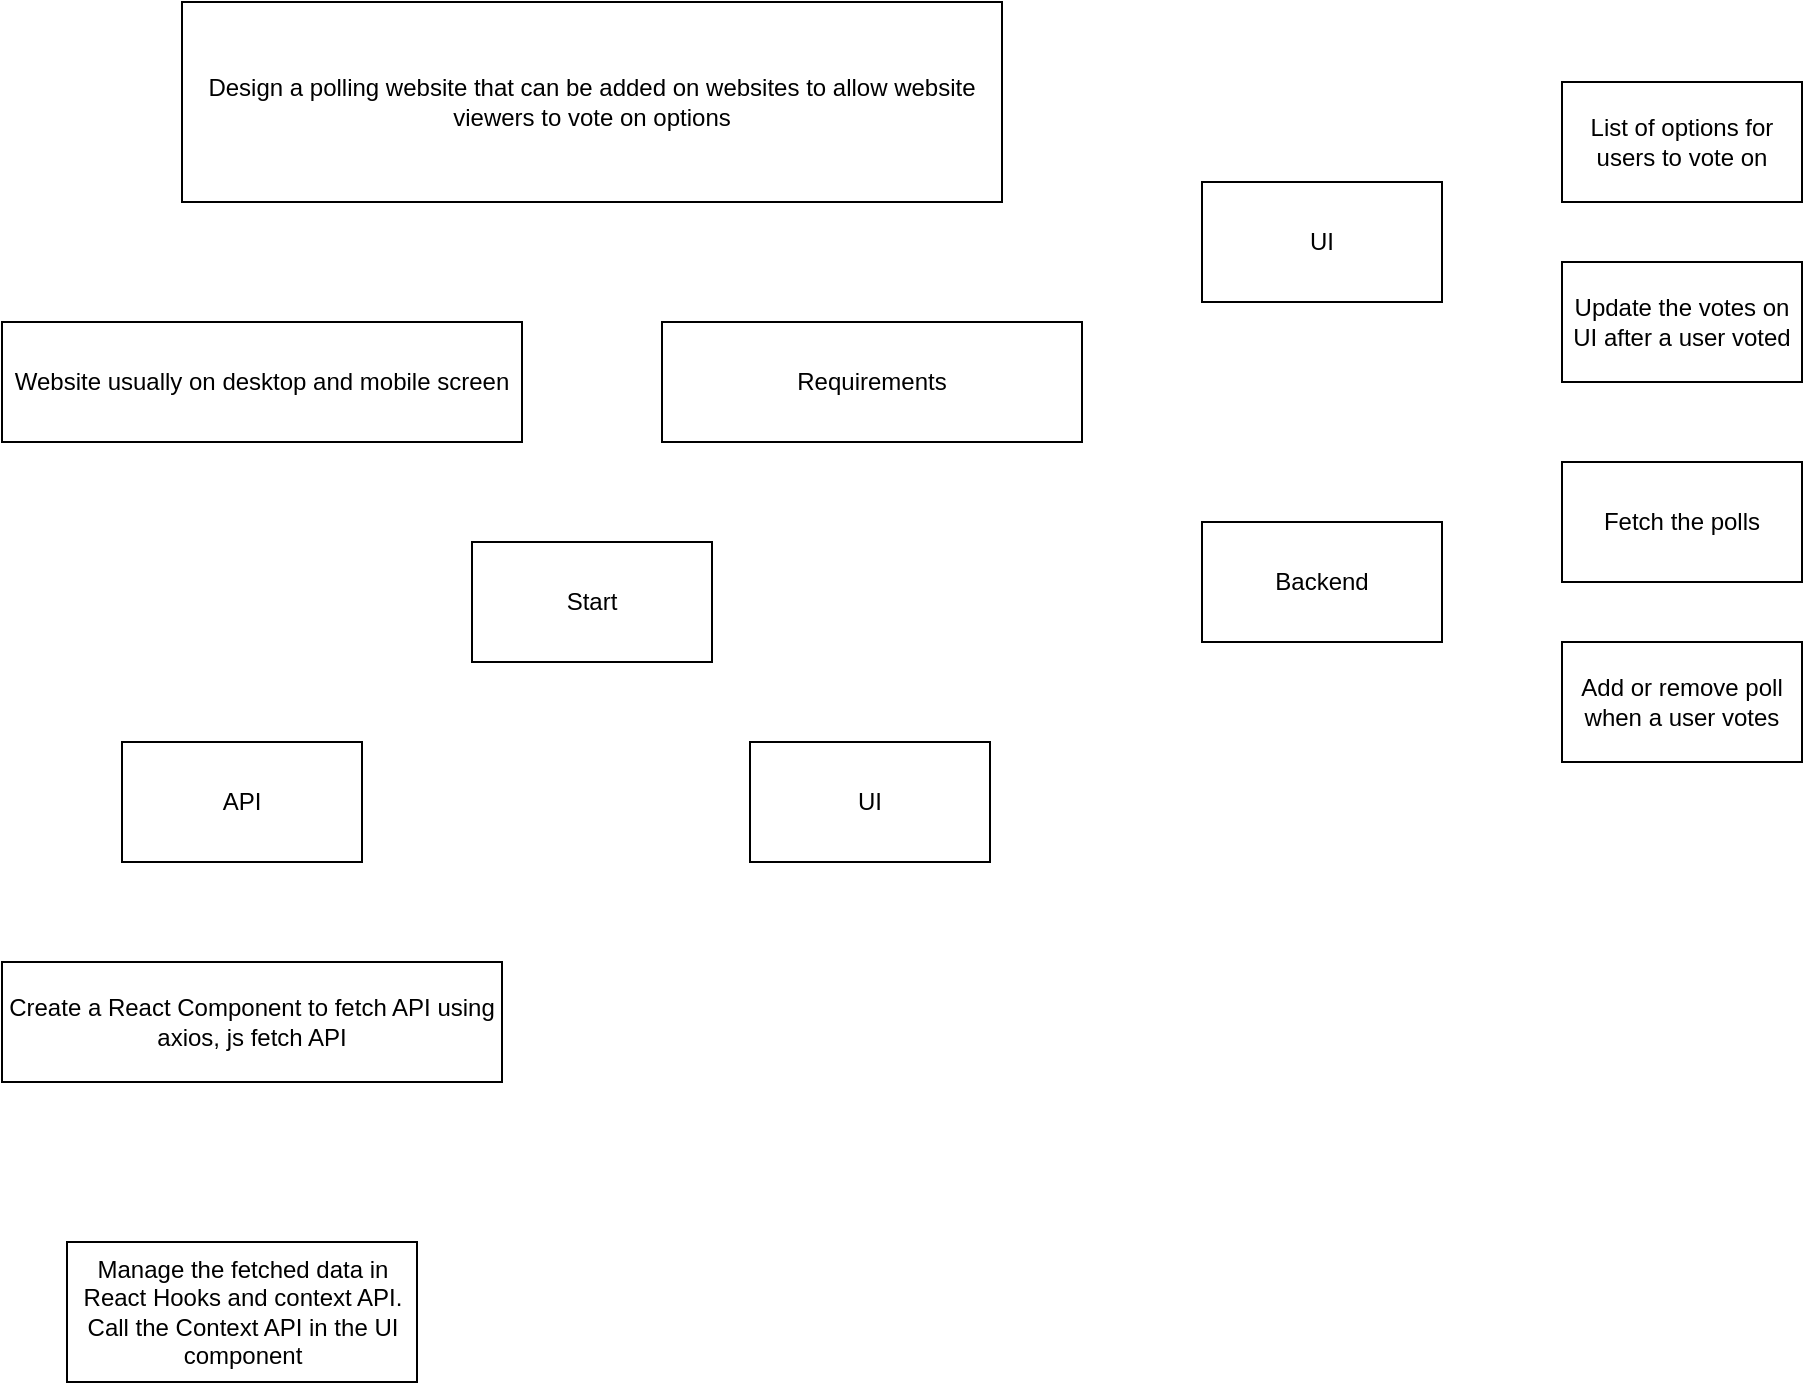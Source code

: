 <mxfile version="24.6.4" type="github">
  <diagram id="C5RBs43oDa-KdzZeNtuy" name="Page-1">
    <mxGraphModel dx="1120" dy="561" grid="1" gridSize="10" guides="1" tooltips="1" connect="1" arrows="1" fold="1" page="1" pageScale="1" pageWidth="827" pageHeight="1169" math="0" shadow="0">
      <root>
        <mxCell id="WIyWlLk6GJQsqaUBKTNV-0" />
        <mxCell id="WIyWlLk6GJQsqaUBKTNV-1" parent="WIyWlLk6GJQsqaUBKTNV-0" />
        <mxCell id="wRVD7w-d0MGF5n6nKvQk-0" value="Design a polling website that can be added on websites to allow website viewers to vote on options" style="rounded=0;whiteSpace=wrap;html=1;" vertex="1" parent="WIyWlLk6GJQsqaUBKTNV-1">
          <mxGeometry x="130" y="90" width="410" height="100" as="geometry" />
        </mxCell>
        <mxCell id="wRVD7w-d0MGF5n6nKvQk-1" value="Website usually on desktop and mobile screen" style="rounded=0;whiteSpace=wrap;html=1;" vertex="1" parent="WIyWlLk6GJQsqaUBKTNV-1">
          <mxGeometry x="40" y="250" width="260" height="60" as="geometry" />
        </mxCell>
        <mxCell id="wRVD7w-d0MGF5n6nKvQk-3" value="Requirements" style="rounded=0;whiteSpace=wrap;html=1;" vertex="1" parent="WIyWlLk6GJQsqaUBKTNV-1">
          <mxGeometry x="370" y="250" width="210" height="60" as="geometry" />
        </mxCell>
        <mxCell id="wRVD7w-d0MGF5n6nKvQk-4" value="List of options for users to vote on" style="rounded=0;whiteSpace=wrap;html=1;" vertex="1" parent="WIyWlLk6GJQsqaUBKTNV-1">
          <mxGeometry x="820" y="130" width="120" height="60" as="geometry" />
        </mxCell>
        <mxCell id="wRVD7w-d0MGF5n6nKvQk-5" value="Update the votes on UI after a user voted" style="rounded=0;whiteSpace=wrap;html=1;" vertex="1" parent="WIyWlLk6GJQsqaUBKTNV-1">
          <mxGeometry x="820" y="220" width="120" height="60" as="geometry" />
        </mxCell>
        <mxCell id="wRVD7w-d0MGF5n6nKvQk-6" value="UI" style="rounded=0;whiteSpace=wrap;html=1;" vertex="1" parent="WIyWlLk6GJQsqaUBKTNV-1">
          <mxGeometry x="640" y="180" width="120" height="60" as="geometry" />
        </mxCell>
        <mxCell id="wRVD7w-d0MGF5n6nKvQk-7" value="Backend" style="rounded=0;whiteSpace=wrap;html=1;" vertex="1" parent="WIyWlLk6GJQsqaUBKTNV-1">
          <mxGeometry x="640" y="350" width="120" height="60" as="geometry" />
        </mxCell>
        <mxCell id="wRVD7w-d0MGF5n6nKvQk-8" value="Fetch the polls" style="rounded=0;whiteSpace=wrap;html=1;" vertex="1" parent="WIyWlLk6GJQsqaUBKTNV-1">
          <mxGeometry x="820" y="320" width="120" height="60" as="geometry" />
        </mxCell>
        <mxCell id="wRVD7w-d0MGF5n6nKvQk-9" value="Add or remove poll when a user votes" style="rounded=0;whiteSpace=wrap;html=1;" vertex="1" parent="WIyWlLk6GJQsqaUBKTNV-1">
          <mxGeometry x="820" y="410" width="120" height="60" as="geometry" />
        </mxCell>
        <mxCell id="wRVD7w-d0MGF5n6nKvQk-10" value="Start" style="rounded=0;whiteSpace=wrap;html=1;" vertex="1" parent="WIyWlLk6GJQsqaUBKTNV-1">
          <mxGeometry x="275" y="360" width="120" height="60" as="geometry" />
        </mxCell>
        <mxCell id="wRVD7w-d0MGF5n6nKvQk-11" value="Create a React Component to fetch API using axios, js fetch API" style="rounded=0;whiteSpace=wrap;html=1;" vertex="1" parent="WIyWlLk6GJQsqaUBKTNV-1">
          <mxGeometry x="40" y="570" width="250" height="60" as="geometry" />
        </mxCell>
        <mxCell id="wRVD7w-d0MGF5n6nKvQk-12" value="Manage the fetched data in React Hooks and context API. Call the Context API in the UI component" style="rounded=0;whiteSpace=wrap;html=1;" vertex="1" parent="WIyWlLk6GJQsqaUBKTNV-1">
          <mxGeometry x="72.5" y="710" width="175" height="70" as="geometry" />
        </mxCell>
        <mxCell id="wRVD7w-d0MGF5n6nKvQk-13" value="API" style="rounded=0;whiteSpace=wrap;html=1;" vertex="1" parent="WIyWlLk6GJQsqaUBKTNV-1">
          <mxGeometry x="100" y="460" width="120" height="60" as="geometry" />
        </mxCell>
        <mxCell id="wRVD7w-d0MGF5n6nKvQk-14" value="UI" style="rounded=0;whiteSpace=wrap;html=1;" vertex="1" parent="WIyWlLk6GJQsqaUBKTNV-1">
          <mxGeometry x="414" y="460" width="120" height="60" as="geometry" />
        </mxCell>
      </root>
    </mxGraphModel>
  </diagram>
</mxfile>
